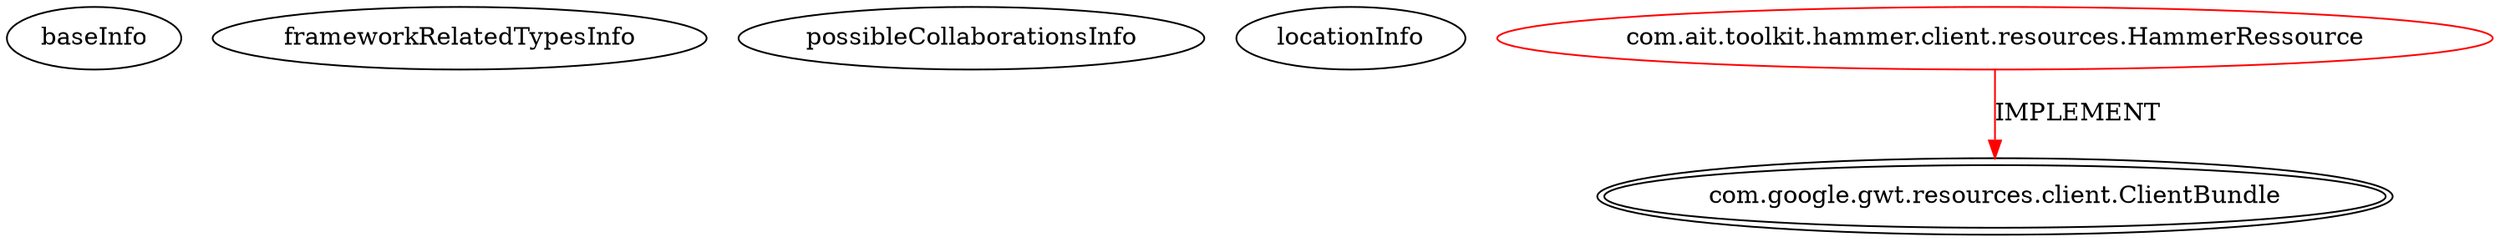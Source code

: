 digraph {
baseInfo[graphId=487,category="extension_graph",isAnonymous=false,possibleRelation=false]
frameworkRelatedTypesInfo[0="com.google.gwt.resources.client.ClientBundle"]
possibleCollaborationsInfo[]
locationInfo[projectName="ahome-it-ahome-hammer",filePath="/ahome-it-ahome-hammer/ahome-hammer-master/ahome-hammer/src/com/ait/toolkit/hammer/client/resources/HammerRessource.java",contextSignature="HammerRessource",graphId="487"]
0[label="com.ait.toolkit.hammer.client.resources.HammerRessource",vertexType="ROOT_CLIENT_CLASS_DECLARATION",isFrameworkType=false,color=red]
1[label="com.google.gwt.resources.client.ClientBundle",vertexType="FRAMEWORK_INTERFACE_TYPE",isFrameworkType=true,peripheries=2]
0->1[label="IMPLEMENT",color=red]
}
